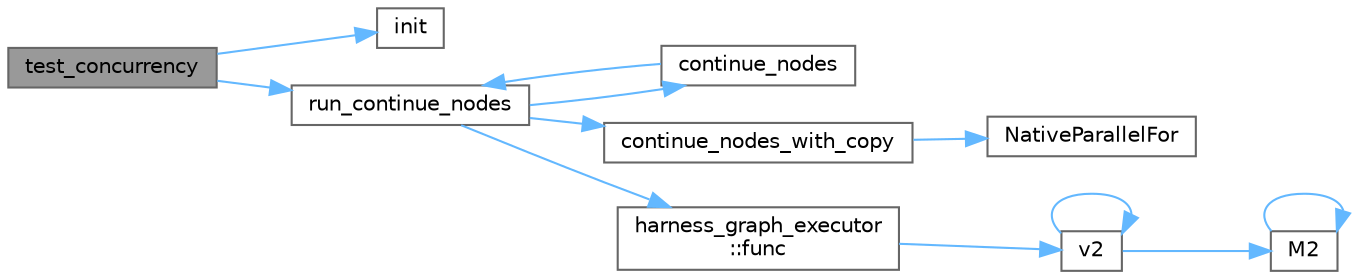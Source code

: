 digraph "test_concurrency"
{
 // LATEX_PDF_SIZE
  bgcolor="transparent";
  edge [fontname=Helvetica,fontsize=10,labelfontname=Helvetica,labelfontsize=10];
  node [fontname=Helvetica,fontsize=10,shape=box,height=0.2,width=0.4];
  rankdir="LR";
  Node1 [id="Node000001",label="test_concurrency",height=0.2,width=0.4,color="gray40", fillcolor="grey60", style="filled", fontcolor="black",tooltip="Tests limited concurrency cases for nodes that accept data messages"];
  Node1 -> Node2 [id="edge12_Node000001_Node000002",color="steelblue1",style="solid",tooltip=" "];
  Node2 [id="Node000002",label="init",height=0.2,width=0.4,color="grey40", fillcolor="white", style="filled",URL="$boing_8c.html#a2858154e2009b0e6e616f313177762bc",tooltip=" "];
  Node1 -> Node3 [id="edge13_Node000001_Node000003",color="steelblue1",style="solid",tooltip=" "];
  Node3 [id="Node000003",label="run_continue_nodes",height=0.2,width=0.4,color="grey40", fillcolor="white", style="filled",URL="$test__continue__node_8cpp.html#a5bf9f82a547190b21f1467835f8d3917",tooltip=" "];
  Node3 -> Node4 [id="edge14_Node000003_Node000004",color="steelblue1",style="solid",tooltip=" "];
  Node4 [id="Node000004",label="continue_nodes",height=0.2,width=0.4,color="grey40", fillcolor="white", style="filled",URL="$test__continue__node_8cpp.html#a78ee8813e43ca231184bdaeee544ae31",tooltip=" "];
  Node4 -> Node3 [id="edge15_Node000004_Node000003",color="steelblue1",style="solid",tooltip=" "];
  Node3 -> Node5 [id="edge16_Node000003_Node000005",color="steelblue1",style="solid",tooltip=" "];
  Node5 [id="Node000005",label="continue_nodes_with_copy",height=0.2,width=0.4,color="grey40", fillcolor="white", style="filled",URL="$test__continue__node_8cpp.html#a6ec5b842e0fd25c0080d5b6cc867031b",tooltip=" "];
  Node5 -> Node6 [id="edge17_Node000005_Node000006",color="steelblue1",style="solid",tooltip=" "];
  Node6 [id="Node000006",label="NativeParallelFor",height=0.2,width=0.4,color="grey40", fillcolor="white", style="filled",URL="$harness_8h.html#ad5b2c9cf4e169014b7919debb3c91d45",tooltip="Execute body(i) in parallel for i in the interval [0,n)."];
  Node3 -> Node7 [id="edge18_Node000003_Node000007",color="steelblue1",style="solid",tooltip=" "];
  Node7 [id="Node000007",label="harness_graph_executor\l::func",height=0.2,width=0.4,color="grey40", fillcolor="white", style="filled",URL="$structharness__graph__executor.html#ac41a80aba49bfa67becad7f3af86922e",tooltip=" "];
  Node7 -> Node8 [id="edge19_Node000007_Node000008",color="steelblue1",style="solid",tooltip=" "];
  Node8 [id="Node000008",label="v2",height=0.2,width=0.4,color="grey40", fillcolor="white", style="filled",URL="$_tutorial___reshape_mat2_vec_8cpp.html#a3eb30a79de469336df46f4f5f0bfb84f",tooltip=" "];
  Node8 -> Node9 [id="edge20_Node000008_Node000009",color="steelblue1",style="solid",tooltip=" "];
  Node9 [id="Node000009",label="M2",height=0.2,width=0.4,color="grey40", fillcolor="white", style="filled",URL="$_tutorial___reshape_mat2_mat_8cpp.html#ae3dc3553f10a3c3e5d701dc35895d1e4",tooltip=" "];
  Node9 -> Node9 [id="edge21_Node000009_Node000009",color="steelblue1",style="solid",tooltip=" "];
  Node8 -> Node8 [id="edge22_Node000008_Node000008",color="steelblue1",style="solid",tooltip=" "];
}
